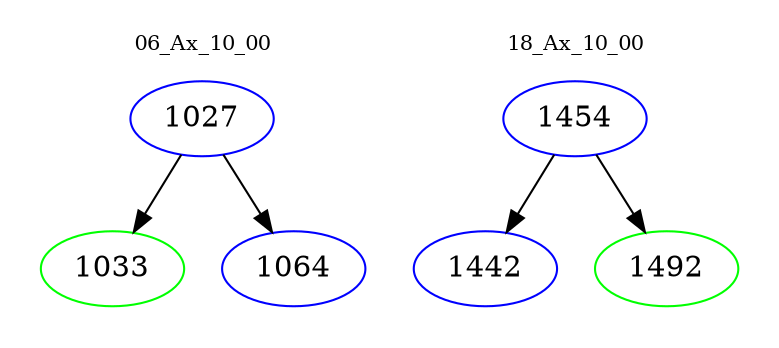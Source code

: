 digraph{
subgraph cluster_0 {
color = white
label = "06_Ax_10_00";
fontsize=10;
T0_1027 [label="1027", color="blue"]
T0_1027 -> T0_1033 [color="black"]
T0_1033 [label="1033", color="green"]
T0_1027 -> T0_1064 [color="black"]
T0_1064 [label="1064", color="blue"]
}
subgraph cluster_1 {
color = white
label = "18_Ax_10_00";
fontsize=10;
T1_1454 [label="1454", color="blue"]
T1_1454 -> T1_1442 [color="black"]
T1_1442 [label="1442", color="blue"]
T1_1454 -> T1_1492 [color="black"]
T1_1492 [label="1492", color="green"]
}
}

